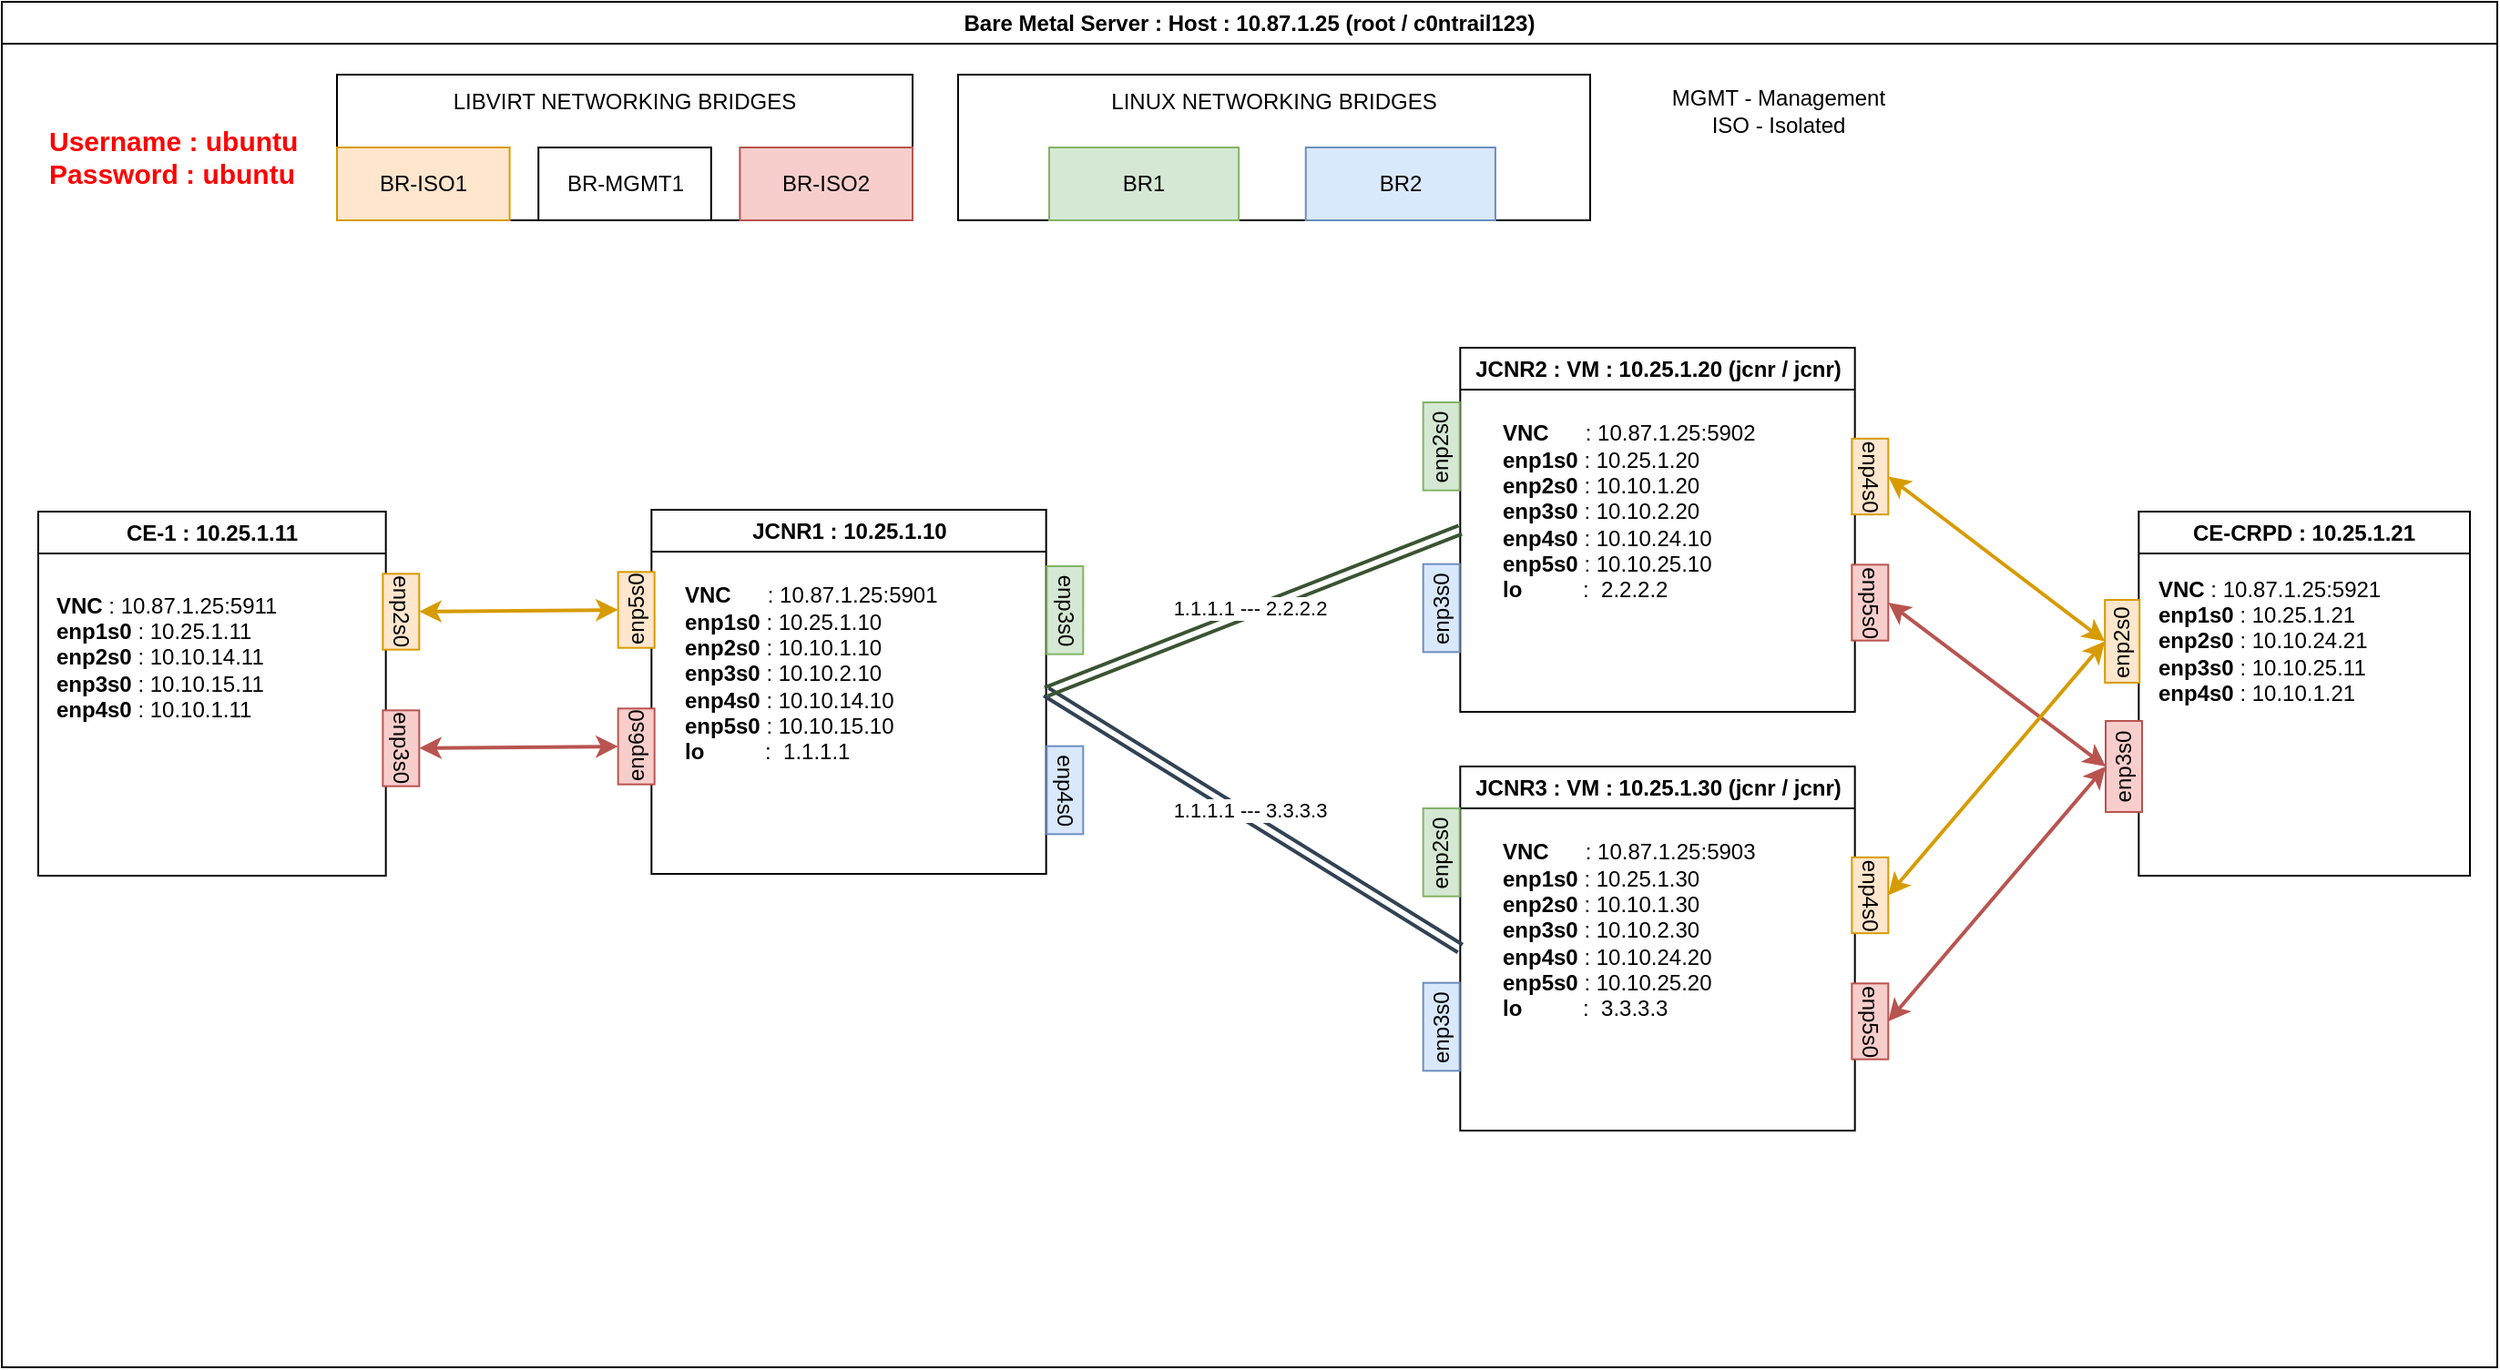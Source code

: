 <mxfile version="24.7.17" pages="3">
  <diagram id="_JEJBFNFUuL2fnojyG5F" name="EVPN">
    <mxGraphModel dx="3253" dy="1134" grid="1" gridSize="10" guides="1" tooltips="1" connect="1" arrows="1" fold="1" page="1" pageScale="1" pageWidth="1400" pageHeight="850" math="0" shadow="0">
      <root>
        <mxCell id="0" />
        <mxCell id="1" parent="0" />
        <mxCell id="3ixr6bwrxl-sr6tLu9_z-1" value="Bare Metal Server : Host : 10.87.1.25 (root / c0ntrail123)" style="swimlane;whiteSpace=wrap;html=1;" parent="1" vertex="1">
          <mxGeometry x="-1385" y="50" width="1370" height="750" as="geometry" />
        </mxCell>
        <mxCell id="3ixr6bwrxl-sr6tLu9_z-15" value="" style="group" parent="3ixr6bwrxl-sr6tLu9_z-1" vertex="1" connectable="0">
          <mxGeometry x="40" y="290" width="200" height="200" as="geometry" />
        </mxCell>
        <mxCell id="3ixr6bwrxl-sr6tLu9_z-16" value="CE-1 : 10.25.1.11" style="swimlane;whiteSpace=wrap;html=1;" parent="3ixr6bwrxl-sr6tLu9_z-15" vertex="1">
          <mxGeometry x="-20" y="-10" width="190.83" height="200" as="geometry">
            <mxRectangle width="170" height="30" as="alternateBounds" />
          </mxGeometry>
        </mxCell>
        <mxCell id="3ixr6bwrxl-sr6tLu9_z-17" value="&lt;b style=&quot;background-color: initial;&quot;&gt;VNC&lt;/b&gt;&lt;span style=&quot;background-color: initial;&quot;&gt; : 10.87.1.25:5911&lt;/span&gt;&lt;br&gt;&lt;b style=&quot;background-color: initial;&quot;&gt;enp1s0&lt;/b&gt;&lt;span style=&quot;background-color: initial;&quot;&gt; : 10.25.1.11&lt;/span&gt;&lt;br&gt;&lt;b style=&quot;background-color: initial;&quot;&gt;enp2s0 &lt;/b&gt;&lt;span style=&quot;background-color: initial;&quot;&gt;: 10.10.14.11&lt;/span&gt;&lt;br&gt;&lt;b style=&quot;background-color: initial;&quot;&gt;enp3s0&lt;/b&gt;&lt;span style=&quot;background-color: initial;&quot;&gt;&amp;nbsp;: 10.10.15.11&lt;/span&gt;&lt;br&gt;&lt;b style=&quot;background-color: initial;&quot;&gt;enp4s0&lt;/b&gt;&lt;span style=&quot;background-color: initial;&quot;&gt; : 10.10.1.11&lt;/span&gt;" style="text;html=1;strokeColor=none;fillColor=none;align=left;verticalAlign=middle;whiteSpace=wrap;rounded=0;" parent="3ixr6bwrxl-sr6tLu9_z-16" vertex="1">
          <mxGeometry x="8.333" y="50" width="141.667" height="60" as="geometry" />
        </mxCell>
        <mxCell id="3ixr6bwrxl-sr6tLu9_z-19" value="enp2s0" style="rounded=0;whiteSpace=wrap;html=1;rotation=90;fillColor=#ffe6cc;strokeColor=#d79b00;" parent="3ixr6bwrxl-sr6tLu9_z-15" vertex="1">
          <mxGeometry x="158.333" y="35" width="41.667" height="20" as="geometry" />
        </mxCell>
        <mxCell id="3ixr6bwrxl-sr6tLu9_z-47" value="enp3s0" style="rounded=0;whiteSpace=wrap;html=1;rotation=90;fillColor=#f8cecc;strokeColor=#b85450;" parent="3ixr6bwrxl-sr6tLu9_z-15" vertex="1">
          <mxGeometry x="158.333" y="110" width="41.667" height="20" as="geometry" />
        </mxCell>
        <mxCell id="3ixr6bwrxl-sr6tLu9_z-32" value="" style="group" parent="3ixr6bwrxl-sr6tLu9_z-1" vertex="1" connectable="0">
          <mxGeometry x="340" y="279" width="265.83" height="200" as="geometry" />
        </mxCell>
        <mxCell id="3ixr6bwrxl-sr6tLu9_z-34" value="JCNR1 : 10.25.1.10" style="swimlane;whiteSpace=wrap;html=1;" parent="3ixr6bwrxl-sr6tLu9_z-32" vertex="1">
          <mxGeometry x="16.667" width="216.667" height="200" as="geometry" />
        </mxCell>
        <mxCell id="3ixr6bwrxl-sr6tLu9_z-35" value="&lt;b style=&quot;background-color: initial;&quot;&gt;VNC&lt;/b&gt;&lt;span style=&quot;background-color: initial;&quot;&gt;&amp;nbsp; &amp;nbsp; &amp;nbsp; : 10.87.1.25:5901&lt;/span&gt;&lt;br&gt;&lt;b style=&quot;background-color: initial;&quot;&gt;enp1s0&lt;/b&gt;&lt;span style=&quot;background-color: initial;&quot;&gt; : 10.25.1.10&lt;/span&gt;&lt;br&gt;&lt;b style=&quot;background-color: initial;&quot;&gt;enp2s0&lt;/b&gt;&lt;span style=&quot;background-color: initial;&quot;&gt; : 10.10.1.10&lt;/span&gt;&lt;br&gt;&lt;b style=&quot;background-color: initial;&quot;&gt;enp3s0 &lt;/b&gt;&lt;span style=&quot;background-color: initial;&quot;&gt;: 10.10.2.10&lt;/span&gt;&lt;br&gt;&lt;b style=&quot;background-color: initial;&quot;&gt;enp4s0 &lt;/b&gt;&lt;span style=&quot;background-color: initial;&quot;&gt;: 10.10.14.10&lt;/span&gt;&lt;br&gt;&lt;b style=&quot;background-color: initial;&quot;&gt;enp5s0&lt;/b&gt;&lt;span style=&quot;background-color: initial;&quot;&gt;&amp;nbsp;: 10.10.15.10&lt;/span&gt;&lt;br&gt;&lt;b style=&quot;background-color: initial;&quot;&gt;lo&amp;nbsp; &amp;nbsp; &amp;nbsp; &amp;nbsp; &amp;nbsp; &lt;/b&gt;&lt;span style=&quot;background-color: initial;&quot;&gt;:&amp;nbsp; 1.1.1.1&lt;/span&gt;" style="text;html=1;strokeColor=none;fillColor=none;align=left;verticalAlign=middle;whiteSpace=wrap;rounded=0;" parent="3ixr6bwrxl-sr6tLu9_z-34" vertex="1">
          <mxGeometry x="16.67" y="40" width="158.33" height="100" as="geometry" />
        </mxCell>
        <mxCell id="3ixr6bwrxl-sr6tLu9_z-37" value="enp3s0" style="rounded=0;whiteSpace=wrap;html=1;rotation=90;fillColor=#d5e8d4;strokeColor=#82b366;" parent="3ixr6bwrxl-sr6tLu9_z-32" vertex="1">
          <mxGeometry x="219.5" y="45.17" width="48.33" height="20" as="geometry" />
        </mxCell>
        <mxCell id="3ixr6bwrxl-sr6tLu9_z-38" value="enp5s0" style="rounded=0;whiteSpace=wrap;html=1;rotation=-90;fillColor=#ffe6cc;strokeColor=#d79b00;" parent="3ixr6bwrxl-sr6tLu9_z-32" vertex="1">
          <mxGeometry x="-12.5" y="45" width="41.667" height="20" as="geometry" />
        </mxCell>
        <mxCell id="3ixr6bwrxl-sr6tLu9_z-48" value="enp6s0" style="rounded=0;whiteSpace=wrap;html=1;rotation=-90;fillColor=#f8cecc;strokeColor=#b85450;" parent="3ixr6bwrxl-sr6tLu9_z-32" vertex="1">
          <mxGeometry x="-12.5" y="120" width="41.667" height="20" as="geometry" />
        </mxCell>
        <mxCell id="3ixr6bwrxl-sr6tLu9_z-70" value="enp4s0" style="rounded=0;whiteSpace=wrap;html=1;rotation=90;fillColor=#dae8fc;strokeColor=#6c8ebf;" parent="3ixr6bwrxl-sr6tLu9_z-32" vertex="1">
          <mxGeometry x="219.5" y="144" width="48.33" height="20" as="geometry" />
        </mxCell>
        <mxCell id="3ixr6bwrxl-sr6tLu9_z-39" value="" style="endArrow=classic;startArrow=classic;html=1;rounded=0;entryX=0.5;entryY=0;entryDx=0;entryDy=0;fillColor=#ffe6cc;strokeColor=#d79b00;strokeWidth=2;exitX=0.5;exitY=0;exitDx=0;exitDy=0;" parent="3ixr6bwrxl-sr6tLu9_z-1" source="3ixr6bwrxl-sr6tLu9_z-31" target="3ixr6bwrxl-sr6tLu9_z-24" edge="1">
          <mxGeometry width="50" height="50" relative="1" as="geometry">
            <mxPoint x="920" y="360" as="sourcePoint" />
            <mxPoint x="970" y="310" as="targetPoint" />
          </mxGeometry>
        </mxCell>
        <mxCell id="3ixr6bwrxl-sr6tLu9_z-40" value="" style="endArrow=classic;startArrow=classic;html=1;rounded=0;entryX=0.5;entryY=0;entryDx=0;entryDy=0;fillColor=#ffe6cc;strokeColor=#d79b00;strokeWidth=2;" parent="3ixr6bwrxl-sr6tLu9_z-1" source="3ixr6bwrxl-sr6tLu9_z-19" target="3ixr6bwrxl-sr6tLu9_z-38" edge="1">
          <mxGeometry width="50" height="50" relative="1" as="geometry">
            <mxPoint x="930" y="370" as="sourcePoint" />
            <mxPoint x="980" y="320" as="targetPoint" />
          </mxGeometry>
        </mxCell>
        <mxCell id="3ixr6bwrxl-sr6tLu9_z-49" value="" style="endArrow=classic;startArrow=classic;html=1;rounded=0;entryX=0.5;entryY=0;entryDx=0;entryDy=0;fillColor=#f8cecc;strokeColor=#b85450;strokeWidth=2;" parent="3ixr6bwrxl-sr6tLu9_z-1" source="3ixr6bwrxl-sr6tLu9_z-47" target="3ixr6bwrxl-sr6tLu9_z-48" edge="1">
          <mxGeometry width="50" height="50" relative="1" as="geometry">
            <mxPoint x="930" y="445" as="sourcePoint" />
            <mxPoint x="980" y="395" as="targetPoint" />
          </mxGeometry>
        </mxCell>
        <mxCell id="3ixr6bwrxl-sr6tLu9_z-55" value="" style="endArrow=classic;startArrow=classic;html=1;rounded=0;entryX=0.5;entryY=0;entryDx=0;entryDy=0;fillColor=#f8cecc;strokeColor=#b85450;strokeWidth=2;exitX=0.5;exitY=0;exitDx=0;exitDy=0;" parent="3ixr6bwrxl-sr6tLu9_z-1" source="3ixr6bwrxl-sr6tLu9_z-54" target="3ixr6bwrxl-sr6tLu9_z-53" edge="1">
          <mxGeometry width="50" height="50" relative="1" as="geometry">
            <mxPoint x="920" y="425" as="sourcePoint" />
            <mxPoint x="970" y="375" as="targetPoint" />
          </mxGeometry>
        </mxCell>
        <mxCell id="3ixr6bwrxl-sr6tLu9_z-59" value="" style="group;shadow=0;rounded=0;" parent="3ixr6bwrxl-sr6tLu9_z-1" vertex="1" connectable="0">
          <mxGeometry x="784" y="190" width="250" height="200" as="geometry" />
        </mxCell>
        <mxCell id="3ixr6bwrxl-sr6tLu9_z-27" value="JCNR2 : VM : 10.25.1.20 (jcnr / jcnr)" style="swimlane;whiteSpace=wrap;html=1;" parent="3ixr6bwrxl-sr6tLu9_z-59" vertex="1">
          <mxGeometry x="16.667" width="216.667" height="200" as="geometry" />
        </mxCell>
        <mxCell id="3ixr6bwrxl-sr6tLu9_z-58" value="" style="group" parent="3ixr6bwrxl-sr6tLu9_z-27" vertex="1" connectable="0">
          <mxGeometry x="20.833" y="50" width="175" height="135" as="geometry" />
        </mxCell>
        <mxCell id="3ixr6bwrxl-sr6tLu9_z-51" value="&lt;b style=&quot;background-color: initial;&quot;&gt;VNC&lt;/b&gt;&lt;span style=&quot;background-color: initial;&quot;&gt;&amp;nbsp; &amp;nbsp; &amp;nbsp; : 10.87.1.25:5902&lt;/span&gt;&lt;br&gt;&lt;b style=&quot;background-color: initial;&quot;&gt;enp1s0&lt;/b&gt;&lt;span style=&quot;background-color: initial;&quot;&gt; : 10.25.1.20&lt;/span&gt;&lt;br&gt;&lt;b style=&quot;background-color: initial;&quot;&gt;enp2s0&lt;/b&gt;&lt;span style=&quot;background-color: initial;&quot;&gt; : 10.10.1.20&lt;/span&gt;&lt;br&gt;&lt;b style=&quot;background-color: initial;&quot;&gt;enp3s0 &lt;/b&gt;&lt;span style=&quot;background-color: initial;&quot;&gt;: 10.10.2.20&lt;/span&gt;&lt;br&gt;&lt;b style=&quot;background-color: initial;&quot;&gt;enp4s0 &lt;/b&gt;&lt;span style=&quot;background-color: initial;&quot;&gt;: 10.10.24.10&lt;/span&gt;&lt;br&gt;&lt;b style=&quot;background-color: initial;&quot;&gt;enp5s0&lt;/b&gt;&lt;span style=&quot;background-color: initial;&quot;&gt;&amp;nbsp;: 10.10.25.10&lt;/span&gt;&lt;br&gt;&lt;b style=&quot;background-color: initial;&quot;&gt;lo&amp;nbsp; &amp;nbsp; &amp;nbsp; &amp;nbsp; &amp;nbsp; &lt;/b&gt;&lt;span style=&quot;background-color: initial;&quot;&gt;:&amp;nbsp; 2.2.2.2&lt;/span&gt;" style="text;html=1;strokeColor=none;fillColor=none;align=left;verticalAlign=middle;whiteSpace=wrap;rounded=0;" parent="3ixr6bwrxl-sr6tLu9_z-58" vertex="1">
          <mxGeometry y="-10" width="158.337" height="100" as="geometry" />
        </mxCell>
        <mxCell id="3ixr6bwrxl-sr6tLu9_z-30" value="enp2s0" style="rounded=0;whiteSpace=wrap;html=1;rotation=-90;fillColor=#d5e8d4;strokeColor=#82b366;" parent="3ixr6bwrxl-sr6tLu9_z-59" vertex="1">
          <mxGeometry x="-17.83" y="44.17" width="48.33" height="20" as="geometry" />
        </mxCell>
        <mxCell id="3ixr6bwrxl-sr6tLu9_z-31" value="enp4s0" style="rounded=0;whiteSpace=wrap;html=1;rotation=90;fillColor=#ffe6cc;strokeColor=#d79b00;" parent="3ixr6bwrxl-sr6tLu9_z-59" vertex="1">
          <mxGeometry x="220.833" y="60.75" width="41.667" height="20" as="geometry" />
        </mxCell>
        <mxCell id="3ixr6bwrxl-sr6tLu9_z-54" value="enp5s0" style="rounded=0;whiteSpace=wrap;html=1;rotation=90;fillColor=#f8cecc;strokeColor=#b85450;" parent="3ixr6bwrxl-sr6tLu9_z-59" vertex="1">
          <mxGeometry x="220.833" y="130" width="41.667" height="20" as="geometry" />
        </mxCell>
        <mxCell id="3ixr6bwrxl-sr6tLu9_z-71" value="enp3s0" style="rounded=0;whiteSpace=wrap;html=1;rotation=-90;fillColor=#dae8fc;strokeColor=#6c8ebf;" parent="3ixr6bwrxl-sr6tLu9_z-59" vertex="1">
          <mxGeometry x="-17.83" y="133" width="48.33" height="20" as="geometry" />
        </mxCell>
        <mxCell id="3ixr6bwrxl-sr6tLu9_z-61" value="" style="group" parent="3ixr6bwrxl-sr6tLu9_z-1" vertex="1" connectable="0">
          <mxGeometry x="1155" y="280" width="200" height="200" as="geometry" />
        </mxCell>
        <mxCell id="3ixr6bwrxl-sr6tLu9_z-62" value="" style="group" parent="3ixr6bwrxl-sr6tLu9_z-61" vertex="1" connectable="0">
          <mxGeometry x="-1.776e-15" width="200" height="200" as="geometry" />
        </mxCell>
        <mxCell id="3ixr6bwrxl-sr6tLu9_z-20" value="" style="group" parent="3ixr6bwrxl-sr6tLu9_z-62" vertex="1" connectable="0">
          <mxGeometry x="1.776e-15" width="200" height="200" as="geometry" />
        </mxCell>
        <mxCell id="3ixr6bwrxl-sr6tLu9_z-21" value="CE-CRPD : 10.25.1.21" style="swimlane;whiteSpace=wrap;html=1;" parent="3ixr6bwrxl-sr6tLu9_z-20" vertex="1">
          <mxGeometry x="18.18" width="181.82" height="200" as="geometry" />
        </mxCell>
        <mxCell id="3ixr6bwrxl-sr6tLu9_z-52" value="&lt;b style=&quot;background-color: initial;&quot;&gt;VNC&lt;/b&gt;&lt;span style=&quot;background-color: initial;&quot;&gt; : 10.87.1.25:5921&lt;/span&gt;&lt;br&gt;&lt;b style=&quot;background-color: initial;&quot;&gt;enp1s0&lt;/b&gt;&lt;span style=&quot;background-color: initial;&quot;&gt; : 10.25.1.21&lt;/span&gt;&lt;br&gt;&lt;b style=&quot;background-color: initial;&quot;&gt;enp2s0 &lt;/b&gt;&lt;span style=&quot;background-color: initial;&quot;&gt;: 10.10.24.21&lt;/span&gt;&lt;br&gt;&lt;b style=&quot;background-color: initial;&quot;&gt;enp3s0&lt;/b&gt;&lt;span style=&quot;background-color: initial;&quot;&gt;&amp;nbsp;: 10.10.25.11&lt;/span&gt;&lt;br&gt;&lt;b style=&quot;background-color: initial;&quot;&gt;enp4s0&lt;/b&gt;&lt;span style=&quot;background-color: initial;&quot;&gt; : 10.10.1.21&lt;/span&gt;" style="text;html=1;strokeColor=none;fillColor=none;align=left;verticalAlign=middle;whiteSpace=wrap;rounded=0;" parent="3ixr6bwrxl-sr6tLu9_z-21" vertex="1">
          <mxGeometry x="9.091" y="42.75" width="127.273" height="57" as="geometry" />
        </mxCell>
        <mxCell id="3ixr6bwrxl-sr6tLu9_z-24" value="enp2s0" style="rounded=0;whiteSpace=wrap;html=1;rotation=-90;fillColor=#ffe6cc;strokeColor=#d79b00;" parent="3ixr6bwrxl-sr6tLu9_z-20" vertex="1">
          <mxGeometry x="-13.636" y="61.75" width="45.455" height="19" as="geometry" />
        </mxCell>
        <mxCell id="3ixr6bwrxl-sr6tLu9_z-53" value="enp3s0" style="rounded=0;whiteSpace=wrap;html=1;rotation=-90;fillColor=#f8cecc;strokeColor=#b85450;" parent="3ixr6bwrxl-sr6tLu9_z-62" vertex="1">
          <mxGeometry x="-15.0" y="130" width="50.0" height="20" as="geometry" />
        </mxCell>
        <mxCell id="SnrdpTb9syOAg0V2S7hL-1" value="&lt;b style=&quot;font-size: 15px;&quot;&gt;&lt;font color=&quot;#ff0000&quot;&gt;Username : ubuntu&lt;br&gt;Password : ubuntu&lt;/font&gt;&lt;/b&gt;" style="text;html=1;align=left;verticalAlign=middle;resizable=0;points=[];autosize=1;strokeColor=none;fillColor=none;" parent="3ixr6bwrxl-sr6tLu9_z-1" vertex="1">
          <mxGeometry x="24" y="60" width="160" height="50" as="geometry" />
        </mxCell>
        <mxCell id="ae0d-2wbATQwxZCh-S7m-18" value="" style="endArrow=classic;startArrow=classic;html=1;rounded=0;entryX=0.5;entryY=0;entryDx=0;entryDy=0;fillColor=#ffe6cc;strokeColor=#d79b00;strokeWidth=2;exitX=0.5;exitY=0;exitDx=0;exitDy=0;" parent="3ixr6bwrxl-sr6tLu9_z-1" source="ae0d-2wbATQwxZCh-S7m-25" target="3ixr6bwrxl-sr6tLu9_z-24" edge="1">
          <mxGeometry width="50" height="50" relative="1" as="geometry">
            <mxPoint x="957.5" y="545" as="sourcePoint" />
            <mxPoint x="1130.001" y="490.25" as="targetPoint" />
          </mxGeometry>
        </mxCell>
        <mxCell id="ae0d-2wbATQwxZCh-S7m-19" value="" style="endArrow=classic;startArrow=classic;html=1;rounded=0;entryX=0.5;entryY=0;entryDx=0;entryDy=0;fillColor=#f8cecc;strokeColor=#b85450;strokeWidth=2;exitX=0.5;exitY=0;exitDx=0;exitDy=0;" parent="3ixr6bwrxl-sr6tLu9_z-1" source="ae0d-2wbATQwxZCh-S7m-26" target="3ixr6bwrxl-sr6tLu9_z-53" edge="1">
          <mxGeometry width="50" height="50" relative="1" as="geometry">
            <mxPoint x="957.5" y="610" as="sourcePoint" />
            <mxPoint x="1129.5" y="560" as="targetPoint" />
          </mxGeometry>
        </mxCell>
        <mxCell id="3ixr6bwrxl-sr6tLu9_z-63" value="" style="group" parent="3ixr6bwrxl-sr6tLu9_z-1" vertex="1" connectable="0">
          <mxGeometry x="184" y="40" width="316" height="80" as="geometry" />
        </mxCell>
        <mxCell id="3ixr6bwrxl-sr6tLu9_z-3" value="" style="rounded=0;whiteSpace=wrap;html=1;" parent="3ixr6bwrxl-sr6tLu9_z-63" vertex="1">
          <mxGeometry width="316" height="80" as="geometry" />
        </mxCell>
        <mxCell id="3ixr6bwrxl-sr6tLu9_z-4" value="LIBVIRT NETWORKING BRIDGES" style="text;html=1;strokeColor=none;fillColor=none;align=center;verticalAlign=middle;whiteSpace=wrap;rounded=0;" parent="3ixr6bwrxl-sr6tLu9_z-63" vertex="1">
          <mxGeometry width="316" height="30" as="geometry" />
        </mxCell>
        <mxCell id="3ixr6bwrxl-sr6tLu9_z-5" value="BR-ISO1" style="rounded=0;whiteSpace=wrap;html=1;fillColor=#ffe6cc;strokeColor=#d79b00;" parent="3ixr6bwrxl-sr6tLu9_z-63" vertex="1">
          <mxGeometry y="40" width="94.8" height="40" as="geometry" />
        </mxCell>
        <mxCell id="3ixr6bwrxl-sr6tLu9_z-6" value="BR-ISO2" style="rounded=0;whiteSpace=wrap;html=1;fillColor=#f8cecc;strokeColor=#b85450;" parent="3ixr6bwrxl-sr6tLu9_z-63" vertex="1">
          <mxGeometry x="221.2" y="40" width="94.8" height="40" as="geometry" />
        </mxCell>
        <mxCell id="3ixr6bwrxl-sr6tLu9_z-8" value="BR-MGMT1" style="rounded=0;whiteSpace=wrap;html=1;" parent="3ixr6bwrxl-sr6tLu9_z-63" vertex="1">
          <mxGeometry x="110.6" y="40" width="94.8" height="40" as="geometry" />
        </mxCell>
        <mxCell id="3ixr6bwrxl-sr6tLu9_z-64" value="" style="group;fillColor=#d5e8d4;strokeColor=#82b366;" parent="3ixr6bwrxl-sr6tLu9_z-1" vertex="1" connectable="0">
          <mxGeometry x="525" y="40" width="347" height="80" as="geometry" />
        </mxCell>
        <mxCell id="3ixr6bwrxl-sr6tLu9_z-65" value="" style="rounded=0;whiteSpace=wrap;html=1;" parent="3ixr6bwrxl-sr6tLu9_z-64" vertex="1">
          <mxGeometry width="347" height="80" as="geometry" />
        </mxCell>
        <mxCell id="3ixr6bwrxl-sr6tLu9_z-67" value="BR1" style="rounded=0;whiteSpace=wrap;html=1;fillColor=#d5e8d4;strokeColor=#82b366;" parent="3ixr6bwrxl-sr6tLu9_z-64" vertex="1">
          <mxGeometry x="49.995" y="40" width="104.1" height="40" as="geometry" />
        </mxCell>
        <mxCell id="3ixr6bwrxl-sr6tLu9_z-68" value="BR2" style="rounded=0;whiteSpace=wrap;html=1;fillColor=#dae8fc;strokeColor=#6c8ebf;" parent="3ixr6bwrxl-sr6tLu9_z-64" vertex="1">
          <mxGeometry x="190.871" y="40" width="104.1" height="40" as="geometry" />
        </mxCell>
        <mxCell id="3ixr6bwrxl-sr6tLu9_z-66" value="LINUX NETWORKING BRIDGES" style="text;html=1;strokeColor=none;fillColor=none;align=center;verticalAlign=middle;whiteSpace=wrap;rounded=0;" parent="3ixr6bwrxl-sr6tLu9_z-64" vertex="1">
          <mxGeometry y="-0.003" width="347" height="30" as="geometry" />
        </mxCell>
        <mxCell id="ae0d-2wbATQwxZCh-S7m-20" value="" style="group" parent="3ixr6bwrxl-sr6tLu9_z-1" vertex="1" connectable="0">
          <mxGeometry x="784" y="420" width="250" height="200" as="geometry" />
        </mxCell>
        <mxCell id="ae0d-2wbATQwxZCh-S7m-21" value="JCNR3 : VM : 10.25.1.30 (jcnr / jcnr)" style="swimlane;whiteSpace=wrap;html=1;" parent="ae0d-2wbATQwxZCh-S7m-20" vertex="1">
          <mxGeometry x="16.667" width="216.667" height="200" as="geometry" />
        </mxCell>
        <mxCell id="ae0d-2wbATQwxZCh-S7m-22" value="" style="group" parent="ae0d-2wbATQwxZCh-S7m-21" vertex="1" connectable="0">
          <mxGeometry x="20.833" y="50" width="175" height="135" as="geometry" />
        </mxCell>
        <mxCell id="ae0d-2wbATQwxZCh-S7m-23" value="&lt;b style=&quot;background-color: initial;&quot;&gt;VNC&lt;/b&gt;&lt;span style=&quot;background-color: initial;&quot;&gt;&amp;nbsp; &amp;nbsp; &amp;nbsp; : 10.87.1.25:5903&lt;/span&gt;&lt;br&gt;&lt;b style=&quot;background-color: initial;&quot;&gt;enp1s0&lt;/b&gt;&lt;span style=&quot;background-color: initial;&quot;&gt; : 10.25.1.30&lt;/span&gt;&lt;br&gt;&lt;b style=&quot;background-color: initial;&quot;&gt;enp2s0&lt;/b&gt;&lt;span style=&quot;background-color: initial;&quot;&gt; : 10.10.1.30&lt;/span&gt;&lt;br&gt;&lt;b style=&quot;background-color: initial;&quot;&gt;enp3s0 &lt;/b&gt;&lt;span style=&quot;background-color: initial;&quot;&gt;: 10.10.2.30&lt;/span&gt;&lt;br&gt;&lt;b style=&quot;background-color: initial;&quot;&gt;enp4s0 &lt;/b&gt;&lt;span style=&quot;background-color: initial;&quot;&gt;: 10.10.24.20&lt;/span&gt;&lt;br&gt;&lt;b style=&quot;background-color: initial;&quot;&gt;enp5s0&lt;/b&gt;&lt;span style=&quot;background-color: initial;&quot;&gt;&amp;nbsp;: 10.10.25.20&lt;/span&gt;&lt;br&gt;&lt;b style=&quot;background-color: initial;&quot;&gt;lo&amp;nbsp; &amp;nbsp; &amp;nbsp; &amp;nbsp; &amp;nbsp; &lt;/b&gt;&lt;span style=&quot;background-color: initial;&quot;&gt;:&amp;nbsp; 3.3.3.3&lt;/span&gt;" style="text;html=1;strokeColor=none;fillColor=none;align=left;verticalAlign=middle;whiteSpace=wrap;rounded=0;" parent="ae0d-2wbATQwxZCh-S7m-22" vertex="1">
          <mxGeometry y="-10" width="158.337" height="100" as="geometry" />
        </mxCell>
        <mxCell id="ae0d-2wbATQwxZCh-S7m-24" value="enp2s0" style="rounded=0;whiteSpace=wrap;html=1;rotation=-90;fillColor=#d5e8d4;strokeColor=#82b366;" parent="ae0d-2wbATQwxZCh-S7m-20" vertex="1">
          <mxGeometry x="-17.83" y="37.17" width="48.33" height="20" as="geometry" />
        </mxCell>
        <mxCell id="ae0d-2wbATQwxZCh-S7m-25" value="enp4s0" style="rounded=0;whiteSpace=wrap;html=1;rotation=90;fillColor=#ffe6cc;strokeColor=#d79b00;" parent="ae0d-2wbATQwxZCh-S7m-20" vertex="1">
          <mxGeometry x="220.833" y="60.75" width="41.667" height="20" as="geometry" />
        </mxCell>
        <mxCell id="ae0d-2wbATQwxZCh-S7m-26" value="enp5s0" style="rounded=0;whiteSpace=wrap;html=1;rotation=90;fillColor=#f8cecc;strokeColor=#b85450;" parent="ae0d-2wbATQwxZCh-S7m-20" vertex="1">
          <mxGeometry x="220.833" y="130" width="41.667" height="20" as="geometry" />
        </mxCell>
        <mxCell id="ae0d-2wbATQwxZCh-S7m-27" value="enp3s0" style="rounded=0;whiteSpace=wrap;html=1;rotation=-90;fillColor=#dae8fc;strokeColor=#6c8ebf;" parent="ae0d-2wbATQwxZCh-S7m-20" vertex="1">
          <mxGeometry x="-17.83" y="133" width="48.33" height="20" as="geometry" />
        </mxCell>
        <mxCell id="PCPUOWVnWfdH71j3a1uw-1" value="MGMT - Management&lt;br&gt;ISO - Isolated" style="text;html=1;align=center;verticalAlign=middle;resizable=0;points=[];autosize=1;strokeColor=none;fillColor=none;" parent="3ixr6bwrxl-sr6tLu9_z-1" vertex="1">
          <mxGeometry x="905" y="40" width="140" height="40" as="geometry" />
        </mxCell>
        <mxCell id="PCPUOWVnWfdH71j3a1uw-3" value="" style="shape=link;html=1;rounded=0;fillColor=#647687;strokeColor=#314354;entryX=0;entryY=0.5;entryDx=0;entryDy=0;exitX=1;exitY=0.5;exitDx=0;exitDy=0;strokeWidth=2;" parent="3ixr6bwrxl-sr6tLu9_z-1" source="3ixr6bwrxl-sr6tLu9_z-34" target="ae0d-2wbATQwxZCh-S7m-21" edge="1">
          <mxGeometry width="100" relative="1" as="geometry">
            <mxPoint x="645" y="320" as="sourcePoint" />
            <mxPoint x="745" y="320" as="targetPoint" />
          </mxGeometry>
        </mxCell>
        <mxCell id="PCPUOWVnWfdH71j3a1uw-6" value="1.1.1.1 --- 3.3.3.3" style="edgeLabel;html=1;align=center;verticalAlign=middle;resizable=0;points=[];" parent="PCPUOWVnWfdH71j3a1uw-3" vertex="1" connectable="0">
          <mxGeometry x="-0.187" y="1" relative="1" as="geometry">
            <mxPoint x="19" y="8" as="offset" />
          </mxGeometry>
        </mxCell>
        <mxCell id="PCPUOWVnWfdH71j3a1uw-4" value="" style="shape=link;html=1;rounded=0;fillColor=#6d8764;strokeColor=#3A5431;exitX=1;exitY=0.5;exitDx=0;exitDy=0;entryX=0;entryY=0.5;entryDx=0;entryDy=0;strokeWidth=2;" parent="3ixr6bwrxl-sr6tLu9_z-1" source="3ixr6bwrxl-sr6tLu9_z-34" target="3ixr6bwrxl-sr6tLu9_z-27" edge="1">
          <mxGeometry width="100" relative="1" as="geometry">
            <mxPoint x="645" y="320" as="sourcePoint" />
            <mxPoint x="745" y="320" as="targetPoint" />
          </mxGeometry>
        </mxCell>
        <mxCell id="PCPUOWVnWfdH71j3a1uw-5" value="1.1.1.1 --- 2.2.2.2" style="edgeLabel;html=1;align=center;verticalAlign=middle;resizable=0;points=[];" parent="PCPUOWVnWfdH71j3a1uw-4" vertex="1" connectable="0">
          <mxGeometry x="-0.209" y="-1" relative="1" as="geometry">
            <mxPoint x="21" y="-12" as="offset" />
          </mxGeometry>
        </mxCell>
      </root>
    </mxGraphModel>
  </diagram>
  <diagram id="yId-EqXJPGLSRhYtaVRo" name="SR-ECMP">
    <mxGraphModel dx="1482" dy="820" grid="1" gridSize="10" guides="1" tooltips="1" connect="1" arrows="1" fold="1" page="1" pageScale="1" pageWidth="1100" pageHeight="850" math="0" shadow="0">
      <root>
        <mxCell id="0" />
        <mxCell id="1" parent="0" />
        <mxCell id="4-xhwHZimTC77NTRWlIO-1" value="" style="fontColor=#0066CC;verticalAlign=top;verticalLabelPosition=bottom;labelPosition=center;align=center;html=1;outlineConnect=0;fillColor=#CCCCCC;strokeColor=#6881B3;gradientColor=none;gradientDirection=north;strokeWidth=2;shape=mxgraph.networks.router;" parent="1" vertex="1">
          <mxGeometry x="170" y="280" width="120" height="40" as="geometry" />
        </mxCell>
        <mxCell id="4-xhwHZimTC77NTRWlIO-2" value="" style="fontColor=#0066CC;verticalAlign=top;verticalLabelPosition=bottom;labelPosition=center;align=center;html=1;outlineConnect=0;fillColor=#CCCCCC;strokeColor=#6881B3;gradientColor=none;gradientDirection=north;strokeWidth=2;shape=mxgraph.networks.switch;" parent="1" vertex="1">
          <mxGeometry x="400" y="280" width="120" height="40" as="geometry" />
        </mxCell>
        <mxCell id="4-xhwHZimTC77NTRWlIO-3" value="" style="fontColor=#0066CC;verticalAlign=top;verticalLabelPosition=bottom;labelPosition=center;align=center;html=1;outlineConnect=0;fillColor=#CCCCCC;strokeColor=#6881B3;gradientColor=none;gradientDirection=north;strokeWidth=2;shape=mxgraph.networks.switch;" parent="1" vertex="1">
          <mxGeometry x="600" y="240" width="120" height="40" as="geometry" />
        </mxCell>
        <mxCell id="4-xhwHZimTC77NTRWlIO-4" value="" style="fontColor=#0066CC;verticalAlign=top;verticalLabelPosition=bottom;labelPosition=center;align=center;html=1;outlineConnect=0;fillColor=#CCCCCC;strokeColor=#6881B3;gradientColor=none;gradientDirection=north;strokeWidth=2;shape=mxgraph.networks.switch;" parent="1" vertex="1">
          <mxGeometry x="600" y="327" width="120" height="40" as="geometry" />
        </mxCell>
        <mxCell id="4-xhwHZimTC77NTRWlIO-5" value="" style="fontColor=#0066CC;verticalAlign=top;verticalLabelPosition=bottom;labelPosition=center;align=center;html=1;outlineConnect=0;fillColor=#CCCCCC;strokeColor=#6881B3;gradientColor=none;gradientDirection=north;strokeWidth=2;shape=mxgraph.networks.router;" parent="1" vertex="1">
          <mxGeometry x="800" y="280" width="120" height="40" as="geometry" />
        </mxCell>
        <mxCell id="4-xhwHZimTC77NTRWlIO-9" value="" style="shape=link;html=1;rounded=0;exitX=1;exitY=0.5;exitDx=0;exitDy=0;exitPerimeter=0;entryX=0;entryY=0.5;entryDx=0;entryDy=0;entryPerimeter=0;" parent="1" source="4-xhwHZimTC77NTRWlIO-1" target="4-xhwHZimTC77NTRWlIO-2" edge="1">
          <mxGeometry width="100" relative="1" as="geometry">
            <mxPoint x="240" y="291" as="sourcePoint" />
            <mxPoint x="360" y="291" as="targetPoint" />
          </mxGeometry>
        </mxCell>
        <mxCell id="4-xhwHZimTC77NTRWlIO-20" value="V --20.20.1.0/24 -- V" style="edgeLabel;html=1;align=center;verticalAlign=middle;resizable=0;points=[];" parent="4-xhwHZimTC77NTRWlIO-9" vertex="1" connectable="0">
          <mxGeometry x="-0.12" relative="1" as="geometry">
            <mxPoint x="5" as="offset" />
          </mxGeometry>
        </mxCell>
        <mxCell id="4-xhwHZimTC77NTRWlIO-10" value="" style="shape=link;html=1;rounded=0;exitX=1;exitY=0.5;exitDx=0;exitDy=0;exitPerimeter=0;entryX=0;entryY=0.5;entryDx=0;entryDy=0;entryPerimeter=0;" parent="1" source="4-xhwHZimTC77NTRWlIO-2" target="4-xhwHZimTC77NTRWlIO-3" edge="1">
          <mxGeometry width="100" relative="1" as="geometry">
            <mxPoint x="480" y="291" as="sourcePoint" />
            <mxPoint x="600" y="211" as="targetPoint" />
          </mxGeometry>
        </mxCell>
        <mxCell id="4-xhwHZimTC77NTRWlIO-21" value="20.20.3.0/24" style="edgeLabel;html=1;align=center;verticalAlign=middle;resizable=0;points=[];rotation=-30;" parent="4-xhwHZimTC77NTRWlIO-10" vertex="1" connectable="0">
          <mxGeometry x="-0.055" y="1" relative="1" as="geometry">
            <mxPoint as="offset" />
          </mxGeometry>
        </mxCell>
        <mxCell id="4-xhwHZimTC77NTRWlIO-11" value="" style="shape=link;html=1;rounded=0;exitX=1;exitY=0.5;exitDx=0;exitDy=0;exitPerimeter=0;entryX=0;entryY=0.5;entryDx=0;entryDy=0;entryPerimeter=0;" parent="1" source="4-xhwHZimTC77NTRWlIO-2" target="4-xhwHZimTC77NTRWlIO-4" edge="1">
          <mxGeometry width="100" relative="1" as="geometry">
            <mxPoint x="480" y="302" as="sourcePoint" />
            <mxPoint x="600" y="382" as="targetPoint" />
          </mxGeometry>
        </mxCell>
        <mxCell id="4-xhwHZimTC77NTRWlIO-22" value="20.20.4.0/24" style="edgeLabel;html=1;align=center;verticalAlign=middle;resizable=0;points=[];rotation=30;" parent="4-xhwHZimTC77NTRWlIO-11" vertex="1" connectable="0">
          <mxGeometry x="-0.021" y="-1" relative="1" as="geometry">
            <mxPoint as="offset" />
          </mxGeometry>
        </mxCell>
        <mxCell id="4-xhwHZimTC77NTRWlIO-12" value="" style="shape=link;html=1;rounded=0;exitX=1;exitY=0.5;exitDx=0;exitDy=0;exitPerimeter=0;entryX=0;entryY=0.5;entryDx=0;entryDy=0;entryPerimeter=0;" parent="1" source="4-xhwHZimTC77NTRWlIO-3" target="4-xhwHZimTC77NTRWlIO-5" edge="1">
          <mxGeometry x="-0.115" y="-6" width="100" relative="1" as="geometry">
            <mxPoint x="720" y="214" as="sourcePoint" />
            <mxPoint x="840" y="294" as="targetPoint" />
            <mxPoint as="offset" />
          </mxGeometry>
        </mxCell>
        <mxCell id="4-xhwHZimTC77NTRWlIO-34" value="20.20.5.0/24" style="edgeLabel;html=1;align=center;verticalAlign=middle;resizable=0;points=[];rotation=30;" parent="4-xhwHZimTC77NTRWlIO-12" vertex="1" connectable="0">
          <mxGeometry x="-0.136" y="1" relative="1" as="geometry">
            <mxPoint x="3" y="2" as="offset" />
          </mxGeometry>
        </mxCell>
        <mxCell id="4-xhwHZimTC77NTRWlIO-13" value="" style="shape=link;html=1;rounded=0;exitX=1;exitY=0.5;exitDx=0;exitDy=0;exitPerimeter=0;entryX=0;entryY=0.5;entryDx=0;entryDy=0;entryPerimeter=0;" parent="1" source="4-xhwHZimTC77NTRWlIO-4" target="4-xhwHZimTC77NTRWlIO-5" edge="1">
          <mxGeometry width="100" relative="1" as="geometry">
            <mxPoint x="720" y="383" as="sourcePoint" />
            <mxPoint x="840" y="303" as="targetPoint" />
          </mxGeometry>
        </mxCell>
        <mxCell id="4-xhwHZimTC77NTRWlIO-23" value="20.20.6.0/24" style="edgeLabel;html=1;align=center;verticalAlign=middle;resizable=0;points=[];rotation=-30;" parent="4-xhwHZimTC77NTRWlIO-13" vertex="1" connectable="0">
          <mxGeometry x="-0.132" y="-1" relative="1" as="geometry">
            <mxPoint x="1" y="-2" as="offset" />
          </mxGeometry>
        </mxCell>
        <mxCell id="4-xhwHZimTC77NTRWlIO-24" value="enp2s0" style="text;html=1;align=center;verticalAlign=middle;resizable=0;points=[];autosize=1;strokeColor=none;fillColor=none;" parent="1" vertex="1">
          <mxGeometry x="241" y="258" width="60" height="30" as="geometry" />
        </mxCell>
        <mxCell id="4-xhwHZimTC77NTRWlIO-25" value="enp2s0" style="text;html=1;align=center;verticalAlign=middle;resizable=0;points=[];autosize=1;strokeColor=none;fillColor=none;" parent="1" vertex="1">
          <mxGeometry x="384" y="257" width="60" height="30" as="geometry" />
        </mxCell>
        <mxCell id="4-xhwHZimTC77NTRWlIO-26" value="enp4s0" style="text;html=1;align=center;verticalAlign=middle;resizable=0;points=[];autosize=1;strokeColor=none;fillColor=none;" parent="1" vertex="1">
          <mxGeometry x="473" y="258" width="60" height="30" as="geometry" />
        </mxCell>
        <mxCell id="4-xhwHZimTC77NTRWlIO-27" value="enp5s0" style="text;html=1;align=center;verticalAlign=middle;resizable=0;points=[];autosize=1;strokeColor=none;fillColor=none;" parent="1" vertex="1">
          <mxGeometry x="472" y="312" width="60" height="30" as="geometry" />
        </mxCell>
        <mxCell id="4-xhwHZimTC77NTRWlIO-28" value="enp2s0" style="text;html=1;align=center;verticalAlign=middle;resizable=0;points=[];autosize=1;strokeColor=none;fillColor=none;" parent="1" vertex="1">
          <mxGeometry x="581" y="216" width="60" height="30" as="geometry" />
        </mxCell>
        <mxCell id="4-xhwHZimTC77NTRWlIO-29" value="enp3s0" style="text;html=1;align=center;verticalAlign=middle;resizable=0;points=[];autosize=1;strokeColor=none;fillColor=none;" parent="1" vertex="1">
          <mxGeometry x="580" y="305" width="60" height="30" as="geometry" />
        </mxCell>
        <mxCell id="4-xhwHZimTC77NTRWlIO-30" value="enp4s0" style="text;html=1;align=center;verticalAlign=middle;resizable=0;points=[];autosize=1;strokeColor=none;fillColor=none;" parent="1" vertex="1">
          <mxGeometry x="681" y="216" width="60" height="30" as="geometry" />
        </mxCell>
        <mxCell id="4-xhwHZimTC77NTRWlIO-31" value="enp5s0" style="text;html=1;align=center;verticalAlign=middle;resizable=0;points=[];autosize=1;strokeColor=none;fillColor=none;" parent="1" vertex="1">
          <mxGeometry x="679" y="305" width="60" height="30" as="geometry" />
        </mxCell>
        <mxCell id="4-xhwHZimTC77NTRWlIO-32" value="enp2s0" style="text;html=1;align=center;verticalAlign=middle;resizable=0;points=[];autosize=1;strokeColor=none;fillColor=none;" parent="1" vertex="1">
          <mxGeometry x="782" y="256" width="60" height="30" as="geometry" />
        </mxCell>
        <mxCell id="4-xhwHZimTC77NTRWlIO-33" value="enp3s0" style="text;html=1;align=center;verticalAlign=middle;resizable=0;points=[];autosize=1;strokeColor=none;fillColor=none;" parent="1" vertex="1">
          <mxGeometry x="780" y="313" width="60" height="30" as="geometry" />
        </mxCell>
        <mxCell id="26QekGSGMBOG9wdcVxFj-3" value="" style="fontColor=#0066CC;verticalAlign=top;verticalLabelPosition=bottom;labelPosition=center;align=center;html=1;outlineConnect=0;fillColor=#CCCCCC;strokeColor=#6881B3;gradientColor=none;gradientDirection=north;strokeWidth=2;shape=mxgraph.networks.modem;" parent="1" vertex="1">
          <mxGeometry x="18" y="290" width="69" height="20" as="geometry" />
        </mxCell>
        <mxCell id="26QekGSGMBOG9wdcVxFj-4" value="" style="shape=link;html=1;rounded=0;exitX=0;exitY=0.5;exitDx=0;exitDy=0;exitPerimeter=0;" parent="1" source="4-xhwHZimTC77NTRWlIO-1" target="26QekGSGMBOG9wdcVxFj-3" edge="1">
          <mxGeometry width="100" relative="1" as="geometry">
            <mxPoint x="510" y="350" as="sourcePoint" />
            <mxPoint x="610" y="350" as="targetPoint" />
          </mxGeometry>
        </mxCell>
        <mxCell id="7uXQ-Npc9oAxBmBwgCF7-8" value="20.20.14.0/24" style="edgeLabel;html=1;align=center;verticalAlign=middle;resizable=0;points=[];" parent="26QekGSGMBOG9wdcVxFj-4" vertex="1" connectable="0">
          <mxGeometry x="0.099" y="1" relative="1" as="geometry">
            <mxPoint x="3" as="offset" />
          </mxGeometry>
        </mxCell>
        <mxCell id="26QekGSGMBOG9wdcVxFj-5" value="" style="fontColor=#0066CC;verticalAlign=top;verticalLabelPosition=bottom;labelPosition=center;align=center;html=1;outlineConnect=0;fillColor=#CCCCCC;strokeColor=#6881B3;gradientColor=none;gradientDirection=north;strokeWidth=2;shape=mxgraph.networks.modem;" parent="1" vertex="1">
          <mxGeometry x="1010" y="290" width="70" height="20" as="geometry" />
        </mxCell>
        <mxCell id="26QekGSGMBOG9wdcVxFj-6" value="" style="shape=link;html=1;rounded=0;exitX=1;exitY=0.5;exitDx=0;exitDy=0;exitPerimeter=0;" parent="1" source="4-xhwHZimTC77NTRWlIO-5" target="26QekGSGMBOG9wdcVxFj-5" edge="1">
          <mxGeometry width="100" relative="1" as="geometry">
            <mxPoint x="889" y="500" as="sourcePoint" />
            <mxPoint x="889" y="580" as="targetPoint" />
            <Array as="points" />
          </mxGeometry>
        </mxCell>
        <mxCell id="7uXQ-Npc9oAxBmBwgCF7-9" value="20.20.24.0/24" style="edgeLabel;html=1;align=center;verticalAlign=middle;resizable=0;points=[];" parent="26QekGSGMBOG9wdcVxFj-6" vertex="1" connectable="0">
          <mxGeometry x="-0.313" y="2" relative="1" as="geometry">
            <mxPoint x="12" as="offset" />
          </mxGeometry>
        </mxCell>
        <mxCell id="26QekGSGMBOG9wdcVxFj-7" value="&lt;b&gt;JCNR-PE1&lt;/b&gt;" style="text;html=1;align=center;verticalAlign=middle;resizable=0;points=[];autosize=1;strokeColor=none;fillColor=none;" parent="1" vertex="1">
          <mxGeometry x="190" y="225" width="80" height="30" as="geometry" />
        </mxCell>
        <mxCell id="26QekGSGMBOG9wdcVxFj-8" value="&lt;b&gt;JCNR-PSWITCH1&lt;/b&gt;" style="text;html=1;align=center;verticalAlign=middle;resizable=0;points=[];autosize=1;strokeColor=none;fillColor=none;" parent="1" vertex="1">
          <mxGeometry x="360" y="225" width="120" height="30" as="geometry" />
        </mxCell>
        <mxCell id="26QekGSGMBOG9wdcVxFj-9" value="&lt;b&gt;JCNR-PSWITCH2&lt;/b&gt;" style="text;html=1;align=center;verticalAlign=middle;resizable=0;points=[];autosize=1;strokeColor=none;fillColor=none;" parent="1" vertex="1">
          <mxGeometry x="599" y="192" width="120" height="30" as="geometry" />
        </mxCell>
        <mxCell id="26QekGSGMBOG9wdcVxFj-10" value="&lt;b&gt;JCNR-PE2&lt;/b&gt;" style="text;html=1;align=center;verticalAlign=middle;resizable=0;points=[];autosize=1;strokeColor=none;fillColor=none;" parent="1" vertex="1">
          <mxGeometry x="820" y="228" width="80" height="30" as="geometry" />
        </mxCell>
        <mxCell id="26QekGSGMBOG9wdcVxFj-11" value="&lt;b&gt;CE2&lt;/b&gt;" style="text;html=1;align=center;verticalAlign=middle;resizable=0;points=[];autosize=1;strokeColor=none;fillColor=none;" parent="1" vertex="1">
          <mxGeometry x="1015" y="237" width="50" height="30" as="geometry" />
        </mxCell>
        <mxCell id="26QekGSGMBOG9wdcVxFj-12" value="&lt;b&gt;JCNR-PSWITCH3&lt;/b&gt;" style="text;html=1;align=center;verticalAlign=middle;resizable=0;points=[];autosize=1;strokeColor=none;fillColor=none;" parent="1" vertex="1">
          <mxGeometry x="599" y="366" width="120" height="30" as="geometry" />
        </mxCell>
        <mxCell id="26QekGSGMBOG9wdcVxFj-13" value="&lt;b&gt;CE1&lt;/b&gt;" style="text;html=1;align=center;verticalAlign=middle;resizable=0;points=[];autosize=1;strokeColor=none;fillColor=none;" parent="1" vertex="1">
          <mxGeometry x="19.5" y="237" width="50" height="30" as="geometry" />
        </mxCell>
        <mxCell id="7uXQ-Npc9oAxBmBwgCF7-1" value=".10" style="text;html=1;strokeColor=none;fillColor=none;align=center;verticalAlign=middle;whiteSpace=wrap;rounded=0;" parent="1" vertex="1">
          <mxGeometry x="211" y="267" width="20" height="10" as="geometry" />
        </mxCell>
        <mxCell id="7uXQ-Npc9oAxBmBwgCF7-3" value=".14" style="text;html=1;strokeColor=none;fillColor=none;align=center;verticalAlign=middle;whiteSpace=wrap;rounded=0;" parent="1" vertex="1">
          <mxGeometry x="451" y="267" width="20" height="10" as="geometry" />
        </mxCell>
        <mxCell id="7uXQ-Npc9oAxBmBwgCF7-4" value=".16" style="text;html=1;strokeColor=none;fillColor=none;align=center;verticalAlign=middle;whiteSpace=wrap;rounded=0;" parent="1" vertex="1">
          <mxGeometry x="651" y="226" width="20" height="10" as="geometry" />
        </mxCell>
        <mxCell id="7uXQ-Npc9oAxBmBwgCF7-5" value=".18" style="text;html=1;strokeColor=none;fillColor=none;align=center;verticalAlign=middle;whiteSpace=wrap;rounded=0;" parent="1" vertex="1">
          <mxGeometry x="645" y="314" width="20" height="10" as="geometry" />
        </mxCell>
        <mxCell id="7uXQ-Npc9oAxBmBwgCF7-6" value=".20" style="text;html=1;strokeColor=none;fillColor=none;align=center;verticalAlign=middle;whiteSpace=wrap;rounded=0;" parent="1" vertex="1">
          <mxGeometry x="850" y="266" width="20" height="10" as="geometry" />
        </mxCell>
        <mxCell id="7uXQ-Npc9oAxBmBwgCF7-10" value=".21" style="text;html=1;strokeColor=none;fillColor=none;align=center;verticalAlign=middle;whiteSpace=wrap;rounded=0;" parent="1" vertex="1">
          <mxGeometry x="1030" y="275" width="20" height="10" as="geometry" />
        </mxCell>
        <mxCell id="7uXQ-Npc9oAxBmBwgCF7-11" value=".11" style="text;html=1;strokeColor=none;fillColor=none;align=center;verticalAlign=middle;whiteSpace=wrap;rounded=0;" parent="1" vertex="1">
          <mxGeometry x="34.5" y="275" width="20" height="10" as="geometry" />
        </mxCell>
        <mxCell id="7uXQ-Npc9oAxBmBwgCF7-12" value="enp4s0" style="text;html=1;align=center;verticalAlign=middle;resizable=0;points=[];autosize=1;strokeColor=none;fillColor=none;" parent="1" vertex="1">
          <mxGeometry x="880" y="313" width="60" height="30" as="geometry" />
        </mxCell>
        <mxCell id="7uXQ-Npc9oAxBmBwgCF7-13" value="enp4s0" style="text;html=1;align=center;verticalAlign=middle;resizable=0;points=[];autosize=1;strokeColor=none;fillColor=none;" parent="1" vertex="1">
          <mxGeometry x="161" y="310" width="60" height="30" as="geometry" />
        </mxCell>
        <mxCell id="nWpS2B9Q6Oc6uDHV8uUj-8" value="2001&lt;br&gt;20" style="text;html=1;align=center;verticalAlign=middle;resizable=0;points=[];autosize=1;strokeColor=none;fillColor=none;" parent="1" vertex="1">
          <mxGeometry x="520" y="197" width="50" height="40" as="geometry" />
        </mxCell>
      </root>
    </mxGraphModel>
  </diagram>
  <diagram id="-D8fDvMpkDTmnvsa2hnM" name="TI-LFA">
    <mxGraphModel dx="1242" dy="820" grid="1" gridSize="10" guides="1" tooltips="1" connect="1" arrows="1" fold="1" page="1" pageScale="1" pageWidth="1100" pageHeight="850" background="none" math="0" shadow="0">
      <root>
        <mxCell id="0" />
        <mxCell id="1" parent="0" />
        <mxCell id="vTvsbTdpbC5zW_yP1eJx-1" value="JCNR-1 (.10)" style="fontColor=#0066CC;verticalAlign=bottom;verticalLabelPosition=top;labelPosition=center;align=center;html=1;outlineConnect=0;fillColor=#CCCCCC;strokeColor=#6881B3;gradientColor=none;gradientDirection=north;strokeWidth=2;shape=mxgraph.networks.router;rounded=0;horizontal=1;fontStyle=1" parent="1" vertex="1">
          <mxGeometry x="319" y="241" width="120" height="40" as="geometry" />
        </mxCell>
        <mxCell id="vTvsbTdpbC5zW_yP1eJx-2" value="JCNR-2 (.20)" style="fontColor=#0066CC;verticalAlign=bottom;verticalLabelPosition=top;labelPosition=center;align=center;html=1;outlineConnect=0;fillColor=#CCCCCC;strokeColor=#6881B3;gradientColor=none;gradientDirection=north;strokeWidth=2;shape=mxgraph.networks.router;rounded=0;fontStyle=1" parent="1" vertex="1">
          <mxGeometry x="679" y="241" width="120" height="40" as="geometry" />
        </mxCell>
        <mxCell id="vTvsbTdpbC5zW_yP1eJx-3" value="JCNR-3 (.30)" style="fontColor=#0066CC;verticalAlign=top;verticalLabelPosition=bottom;labelPosition=center;align=center;html=1;outlineConnect=0;fillColor=#CCCCCC;strokeColor=#6881B3;gradientColor=none;gradientDirection=north;strokeWidth=2;shape=mxgraph.networks.router;rounded=0;fontStyle=1" parent="1" vertex="1">
          <mxGeometry x="319" y="522" width="120" height="40" as="geometry" />
        </mxCell>
        <mxCell id="vTvsbTdpbC5zW_yP1eJx-4" value="JCNR-4 (.40)" style="fontColor=#0066CC;verticalAlign=top;verticalLabelPosition=bottom;labelPosition=center;align=center;html=1;outlineConnect=0;fillColor=#CCCCCC;strokeColor=#6881B3;gradientColor=none;gradientDirection=north;strokeWidth=2;shape=mxgraph.networks.router;rounded=0;fontStyle=1" parent="1" vertex="1">
          <mxGeometry x="679" y="521" width="120" height="40" as="geometry" />
        </mxCell>
        <mxCell id="vTvsbTdpbC5zW_yP1eJx-6" value="" style="shape=link;html=1;rounded=0;exitX=0.233;exitY=0.95;exitDx=0;exitDy=0;exitPerimeter=0;" parent="1" edge="1">
          <mxGeometry width="100" relative="1" as="geometry">
            <mxPoint x="357.96" y="280" as="sourcePoint" />
            <mxPoint x="358" y="521" as="targetPoint" />
          </mxGeometry>
        </mxCell>
        <mxCell id="533gzbvHzTZjO5CNPqh9-6" value="30.30.5.0/24" style="edgeLabel;html=1;align=center;verticalAlign=middle;resizable=0;points=[];rotation=90;" parent="vTvsbTdpbC5zW_yP1eJx-6" vertex="1" connectable="0">
          <mxGeometry x="-0.095" y="-2" relative="1" as="geometry">
            <mxPoint x="2" as="offset" />
          </mxGeometry>
        </mxCell>
        <mxCell id="c6BSUjDCKkl5sx88rbcm-13" value="enp7s0" style="edgeLabel;html=1;align=center;verticalAlign=middle;resizable=0;points=[];rotation=90;" parent="vTvsbTdpbC5zW_yP1eJx-6" vertex="1" connectable="0">
          <mxGeometry x="-0.867" y="-3" relative="1" as="geometry">
            <mxPoint x="4" y="1" as="offset" />
          </mxGeometry>
        </mxCell>
        <mxCell id="c6BSUjDCKkl5sx88rbcm-21" value="enp4s0" style="edgeLabel;html=1;align=center;verticalAlign=middle;resizable=0;points=[];rotation=90;" parent="vTvsbTdpbC5zW_yP1eJx-6" vertex="1" connectable="0">
          <mxGeometry x="0.776" y="-1" relative="1" as="geometry">
            <mxPoint x="2" y="12" as="offset" />
          </mxGeometry>
        </mxCell>
        <mxCell id="vTvsbTdpbC5zW_yP1eJx-7" value="" style="shape=link;html=1;rounded=0;exitX=0.233;exitY=0.95;exitDx=0;exitDy=0;exitPerimeter=0;" parent="1" edge="1">
          <mxGeometry width="100" relative="1" as="geometry">
            <mxPoint x="399" y="281" as="sourcePoint" />
            <mxPoint x="399.04" y="522" as="targetPoint" />
          </mxGeometry>
        </mxCell>
        <mxCell id="533gzbvHzTZjO5CNPqh9-7" value="30.30.4.0/24" style="edgeLabel;html=1;align=center;verticalAlign=middle;resizable=0;points=[];rotation=90;" parent="vTvsbTdpbC5zW_yP1eJx-7" vertex="1" connectable="0">
          <mxGeometry x="-0.104" y="1" relative="1" as="geometry">
            <mxPoint x="-1" y="-1" as="offset" />
          </mxGeometry>
        </mxCell>
        <mxCell id="c6BSUjDCKkl5sx88rbcm-10" value="enp6s0" style="edgeLabel;html=1;align=center;verticalAlign=middle;resizable=0;points=[];rotation=90;" parent="vTvsbTdpbC5zW_yP1eJx-7" vertex="1" connectable="0">
          <mxGeometry x="-0.9" relative="1" as="geometry">
            <mxPoint y="2" as="offset" />
          </mxGeometry>
        </mxCell>
        <mxCell id="c6BSUjDCKkl5sx88rbcm-20" value="enp3s0" style="edgeLabel;html=1;align=center;verticalAlign=middle;resizable=0;points=[];rotation=90;" parent="vTvsbTdpbC5zW_yP1eJx-7" vertex="1" connectable="0">
          <mxGeometry x="0.759" y="-1" relative="1" as="geometry">
            <mxPoint x="3" y="12" as="offset" />
          </mxGeometry>
        </mxCell>
        <mxCell id="vTvsbTdpbC5zW_yP1eJx-8" value="" style="shape=link;html=1;rounded=0;" parent="1" edge="1">
          <mxGeometry width="100" relative="1" as="geometry">
            <mxPoint x="439" y="264" as="sourcePoint" />
            <mxPoint x="679" y="264" as="targetPoint" />
          </mxGeometry>
        </mxCell>
        <mxCell id="533gzbvHzTZjO5CNPqh9-4" value="30.30.2.0/24" style="edgeLabel;html=1;align=center;verticalAlign=middle;resizable=0;points=[];" parent="vTvsbTdpbC5zW_yP1eJx-8" vertex="1" connectable="0">
          <mxGeometry x="-0.1" y="1" relative="1" as="geometry">
            <mxPoint x="7" as="offset" />
          </mxGeometry>
        </mxCell>
        <mxCell id="c6BSUjDCKkl5sx88rbcm-6" value="enp4s0" style="edgeLabel;html=1;align=center;verticalAlign=middle;resizable=0;points=[];" parent="vTvsbTdpbC5zW_yP1eJx-8" vertex="1" connectable="0">
          <mxGeometry x="-0.917" y="1" relative="1" as="geometry">
            <mxPoint as="offset" />
          </mxGeometry>
        </mxCell>
        <mxCell id="c6BSUjDCKkl5sx88rbcm-8" value="enp4s0" style="edgeLabel;html=1;align=center;verticalAlign=middle;resizable=0;points=[];" parent="vTvsbTdpbC5zW_yP1eJx-8" vertex="1" connectable="0">
          <mxGeometry x="0.892" y="-1" relative="1" as="geometry">
            <mxPoint x="2" as="offset" />
          </mxGeometry>
        </mxCell>
        <mxCell id="vTvsbTdpbC5zW_yP1eJx-9" value="" style="shape=link;html=1;rounded=0;exitX=1;exitY=0.5;exitDx=0;exitDy=0;exitPerimeter=0;" parent="1" edge="1">
          <mxGeometry width="100" relative="1" as="geometry">
            <mxPoint x="439" y="250" as="sourcePoint" />
            <mxPoint x="679" y="250" as="targetPoint" />
          </mxGeometry>
        </mxCell>
        <mxCell id="533gzbvHzTZjO5CNPqh9-3" value="30.30.1.0/24" style="edgeLabel;html=1;align=center;verticalAlign=middle;resizable=0;points=[];" parent="vTvsbTdpbC5zW_yP1eJx-9" vertex="1" connectable="0">
          <mxGeometry x="-0.042" relative="1" as="geometry">
            <mxPoint as="offset" />
          </mxGeometry>
        </mxCell>
        <mxCell id="c6BSUjDCKkl5sx88rbcm-5" value="enp3s0" style="edgeLabel;html=1;align=center;verticalAlign=middle;resizable=0;points=[];" parent="vTvsbTdpbC5zW_yP1eJx-9" vertex="1" connectable="0">
          <mxGeometry x="-0.925" relative="1" as="geometry">
            <mxPoint as="offset" />
          </mxGeometry>
        </mxCell>
        <mxCell id="c6BSUjDCKkl5sx88rbcm-7" value="enp3s0" style="edgeLabel;html=1;align=center;verticalAlign=middle;resizable=0;points=[];" parent="vTvsbTdpbC5zW_yP1eJx-9" vertex="1" connectable="0">
          <mxGeometry x="0.9" relative="1" as="geometry">
            <mxPoint as="offset" />
          </mxGeometry>
        </mxCell>
        <mxCell id="vTvsbTdpbC5zW_yP1eJx-10" value="" style="shape=link;html=1;rounded=0;exitX=1;exitY=0.5;exitDx=0;exitDy=0;exitPerimeter=0;" parent="1" edge="1">
          <mxGeometry width="100" relative="1" as="geometry">
            <mxPoint x="439" y="531" as="sourcePoint" />
            <mxPoint x="679" y="531" as="targetPoint" />
          </mxGeometry>
        </mxCell>
        <mxCell id="533gzbvHzTZjO5CNPqh9-11" value="30.30.8.0/24" style="edgeLabel;html=1;align=center;verticalAlign=middle;resizable=0;points=[];" parent="vTvsbTdpbC5zW_yP1eJx-10" vertex="1" connectable="0">
          <mxGeometry x="-0.125" y="2" relative="1" as="geometry">
            <mxPoint x="13" as="offset" />
          </mxGeometry>
        </mxCell>
        <mxCell id="c6BSUjDCKkl5sx88rbcm-18" value="enp5s0" style="edgeLabel;html=1;align=center;verticalAlign=middle;resizable=0;points=[];" parent="vTvsbTdpbC5zW_yP1eJx-10" vertex="1" connectable="0">
          <mxGeometry x="-0.9" y="2" relative="1" as="geometry">
            <mxPoint as="offset" />
          </mxGeometry>
        </mxCell>
        <mxCell id="c6BSUjDCKkl5sx88rbcm-25" value="enp6s0" style="edgeLabel;html=1;align=center;verticalAlign=middle;resizable=0;points=[];" parent="vTvsbTdpbC5zW_yP1eJx-10" vertex="1" connectable="0">
          <mxGeometry x="0.842" y="-4" relative="1" as="geometry">
            <mxPoint x="1" y="-4" as="offset" />
          </mxGeometry>
        </mxCell>
        <mxCell id="vTvsbTdpbC5zW_yP1eJx-11" value="" style="shape=link;html=1;rounded=0;exitX=1;exitY=0.5;exitDx=0;exitDy=0;exitPerimeter=0;" parent="1" edge="1">
          <mxGeometry width="100" relative="1" as="geometry">
            <mxPoint x="438" y="544" as="sourcePoint" />
            <mxPoint x="678" y="544" as="targetPoint" />
          </mxGeometry>
        </mxCell>
        <mxCell id="533gzbvHzTZjO5CNPqh9-12" value="30.30.9.0/24" style="edgeLabel;html=1;align=center;verticalAlign=middle;resizable=0;points=[];" parent="vTvsbTdpbC5zW_yP1eJx-11" vertex="1" connectable="0">
          <mxGeometry x="-0.125" relative="1" as="geometry">
            <mxPoint x="14" as="offset" />
          </mxGeometry>
        </mxCell>
        <mxCell id="c6BSUjDCKkl5sx88rbcm-19" value="enp6s0" style="edgeLabel;html=1;align=center;verticalAlign=middle;resizable=0;points=[];" parent="vTvsbTdpbC5zW_yP1eJx-11" vertex="1" connectable="0">
          <mxGeometry x="-0.808" y="1" relative="1" as="geometry">
            <mxPoint x="-10" as="offset" />
          </mxGeometry>
        </mxCell>
        <mxCell id="c6BSUjDCKkl5sx88rbcm-26" value="enp7s0" style="edgeLabel;html=1;align=center;verticalAlign=middle;resizable=0;points=[];" parent="vTvsbTdpbC5zW_yP1eJx-11" vertex="1" connectable="0">
          <mxGeometry x="0.817" relative="1" as="geometry">
            <mxPoint x="5" as="offset" />
          </mxGeometry>
        </mxCell>
        <mxCell id="vTvsbTdpbC5zW_yP1eJx-12" value="" style="shape=link;html=1;rounded=0;exitX=0.233;exitY=0.95;exitDx=0;exitDy=0;exitPerimeter=0;" parent="1" edge="1">
          <mxGeometry width="100" relative="1" as="geometry">
            <mxPoint x="719" y="280" as="sourcePoint" />
            <mxPoint x="719.04" y="521" as="targetPoint" />
          </mxGeometry>
        </mxCell>
        <mxCell id="533gzbvHzTZjO5CNPqh9-10" value="30.30.7.0/24" style="edgeLabel;html=1;align=center;verticalAlign=middle;resizable=0;points=[];rotation=90;" parent="vTvsbTdpbC5zW_yP1eJx-12" vertex="1" connectable="0">
          <mxGeometry x="-0.137" y="-1" relative="1" as="geometry">
            <mxPoint x="3" y="17" as="offset" />
          </mxGeometry>
        </mxCell>
        <mxCell id="c6BSUjDCKkl5sx88rbcm-17" value="enp6s0" style="edgeLabel;html=1;align=center;verticalAlign=middle;resizable=0;points=[];rotation=90;" parent="vTvsbTdpbC5zW_yP1eJx-12" vertex="1" connectable="0">
          <mxGeometry x="-0.859" y="-1" relative="1" as="geometry">
            <mxPoint x="2" as="offset" />
          </mxGeometry>
        </mxCell>
        <mxCell id="c6BSUjDCKkl5sx88rbcm-24" value="enp5s0" style="edgeLabel;html=1;align=center;verticalAlign=middle;resizable=0;points=[];" parent="vTvsbTdpbC5zW_yP1eJx-12" vertex="1" connectable="0">
          <mxGeometry x="0.834" y="-2" relative="1" as="geometry">
            <mxPoint as="offset" />
          </mxGeometry>
        </mxCell>
        <mxCell id="vTvsbTdpbC5zW_yP1eJx-13" value="" style="shape=link;html=1;rounded=0;exitX=0.233;exitY=0.95;exitDx=0;exitDy=0;exitPerimeter=0;" parent="1" edge="1">
          <mxGeometry width="100" relative="1" as="geometry">
            <mxPoint x="759" y="280" as="sourcePoint" />
            <mxPoint x="759.04" y="521" as="targetPoint" />
          </mxGeometry>
        </mxCell>
        <mxCell id="533gzbvHzTZjO5CNPqh9-9" value="30.30.6.0/24" style="edgeLabel;html=1;align=center;verticalAlign=middle;resizable=0;points=[];rotation=90;" parent="vTvsbTdpbC5zW_yP1eJx-13" vertex="1" connectable="0">
          <mxGeometry x="-0.178" relative="1" as="geometry">
            <mxPoint y="21" as="offset" />
          </mxGeometry>
        </mxCell>
        <mxCell id="c6BSUjDCKkl5sx88rbcm-16" value="enp5s0" style="edgeLabel;html=1;align=center;verticalAlign=middle;resizable=0;points=[];rotation=90;" parent="vTvsbTdpbC5zW_yP1eJx-13" vertex="1" connectable="0">
          <mxGeometry x="-0.859" y="1" relative="1" as="geometry">
            <mxPoint as="offset" />
          </mxGeometry>
        </mxCell>
        <mxCell id="c6BSUjDCKkl5sx88rbcm-23" value="enp4s0" style="edgeLabel;html=1;align=center;verticalAlign=middle;resizable=0;points=[];" parent="vTvsbTdpbC5zW_yP1eJx-13" vertex="1" connectable="0">
          <mxGeometry x="0.851" relative="1" as="geometry">
            <mxPoint as="offset" />
          </mxGeometry>
        </mxCell>
        <mxCell id="vTvsbTdpbC5zW_yP1eJx-14" value="" style="shape=link;html=1;rounded=0;exitX=0.958;exitY=0.775;exitDx=0;exitDy=0;exitPerimeter=0;" parent="1" edge="1">
          <mxGeometry width="100" relative="1" as="geometry">
            <mxPoint x="435.96" y="274" as="sourcePoint" />
            <mxPoint x="681" y="523" as="targetPoint" />
          </mxGeometry>
        </mxCell>
        <mxCell id="533gzbvHzTZjO5CNPqh9-5" value="30.30.3.0/24" style="edgeLabel;html=1;align=center;verticalAlign=middle;resizable=0;points=[];rotation=45;" parent="vTvsbTdpbC5zW_yP1eJx-14" vertex="1" connectable="0">
          <mxGeometry x="-0.121" y="1" relative="1" as="geometry">
            <mxPoint y="1" as="offset" />
          </mxGeometry>
        </mxCell>
        <mxCell id="c6BSUjDCKkl5sx88rbcm-9" value="enp5s0" style="edgeLabel;html=1;align=center;verticalAlign=middle;resizable=0;points=[];rotation=45;" parent="vTvsbTdpbC5zW_yP1eJx-14" vertex="1" connectable="0">
          <mxGeometry x="-0.927" y="-1" relative="1" as="geometry">
            <mxPoint y="-2" as="offset" />
          </mxGeometry>
        </mxCell>
        <mxCell id="c6BSUjDCKkl5sx88rbcm-22" value="enp3s0" style="edgeLabel;html=1;align=center;verticalAlign=middle;resizable=0;points=[];rotation=45;" parent="vTvsbTdpbC5zW_yP1eJx-14" vertex="1" connectable="0">
          <mxGeometry x="0.915" y="-1" relative="1" as="geometry">
            <mxPoint x="-1" y="-5" as="offset" />
          </mxGeometry>
        </mxCell>
        <mxCell id="Utls7NmvS-Cqhjg3ghax-1" value="&lt;b&gt;CE 1 (.11)&lt;/b&gt;" style="fontColor=#0066CC;verticalAlign=bottom;verticalLabelPosition=top;labelPosition=center;align=center;html=1;outlineConnect=0;fillColor=#CCCCCC;strokeColor=#6881B3;gradientColor=none;gradientDirection=north;strokeWidth=2;shape=mxgraph.networks.modem;" parent="1" vertex="1">
          <mxGeometry x="40" y="241" width="100" height="38" as="geometry" />
        </mxCell>
        <mxCell id="Utls7NmvS-Cqhjg3ghax-2" value="" style="shape=link;html=1;rounded=0;entryX=0.98;entryY=0.263;entryDx=0;entryDy=0;entryPerimeter=0;fillColor=#fa6800;strokeColor=#C73500;strokeWidth=2;" parent="1" target="Utls7NmvS-Cqhjg3ghax-1" edge="1">
          <mxGeometry width="100" relative="1" as="geometry">
            <mxPoint x="319" y="251.759" as="sourcePoint" />
            <mxPoint x="180" y="251" as="targetPoint" />
          </mxGeometry>
        </mxCell>
        <mxCell id="Utls7NmvS-Cqhjg3ghax-3" value="30.30.14.0/24" style="edgeLabel;html=1;align=center;verticalAlign=middle;resizable=0;points=[];" parent="Utls7NmvS-Cqhjg3ghax-2" vertex="1" connectable="0">
          <mxGeometry x="0.244" relative="1" as="geometry">
            <mxPoint x="-2" as="offset" />
          </mxGeometry>
        </mxCell>
        <mxCell id="c6BSUjDCKkl5sx88rbcm-14" value="enp8s0" style="edgeLabel;html=1;align=center;verticalAlign=middle;resizable=0;points=[];" parent="Utls7NmvS-Cqhjg3ghax-2" vertex="1" connectable="0">
          <mxGeometry x="-0.79" y="-1" relative="1" as="geometry">
            <mxPoint as="offset" />
          </mxGeometry>
        </mxCell>
        <mxCell id="Utls7NmvS-Cqhjg3ghax-4" value="&lt;b&gt;CE 2 (.21)&lt;/b&gt;" style="fontColor=#0066CC;verticalAlign=bottom;verticalLabelPosition=top;labelPosition=center;align=center;html=1;outlineConnect=0;fillColor=#CCCCCC;strokeColor=#6881B3;gradientColor=none;gradientDirection=north;strokeWidth=2;shape=mxgraph.networks.modem;" parent="1" vertex="1">
          <mxGeometry x="942" y="244" width="100" height="38" as="geometry" />
        </mxCell>
        <mxCell id="Utls7NmvS-Cqhjg3ghax-5" value="" style="shape=link;html=1;rounded=0;fillColor=#fa6800;strokeColor=#C73500;strokeWidth=2;" parent="1" edge="1">
          <mxGeometry width="100" relative="1" as="geometry">
            <mxPoint x="940" y="252.559" as="sourcePoint" />
            <mxPoint x="801" y="252.001" as="targetPoint" />
          </mxGeometry>
        </mxCell>
        <mxCell id="Utls7NmvS-Cqhjg3ghax-6" value="30.30.24.0/24" style="edgeLabel;html=1;align=center;verticalAlign=middle;resizable=0;points=[];" parent="Utls7NmvS-Cqhjg3ghax-5" vertex="1" connectable="0">
          <mxGeometry x="0.244" relative="1" as="geometry">
            <mxPoint x="33" as="offset" />
          </mxGeometry>
        </mxCell>
        <mxCell id="c6BSUjDCKkl5sx88rbcm-27" value="enp7s0" style="edgeLabel;html=1;align=center;verticalAlign=middle;resizable=0;points=[];" parent="Utls7NmvS-Cqhjg3ghax-5" vertex="1" connectable="0">
          <mxGeometry x="0.842" y="-1" relative="1" as="geometry">
            <mxPoint as="offset" />
          </mxGeometry>
        </mxCell>
        <mxCell id="c6BSUjDCKkl5sx88rbcm-1" value="" style="shape=link;html=1;rounded=0;entryX=1.01;entryY=0.632;entryDx=0;entryDy=0;entryPerimeter=0;fillColor=#0050ef;strokeColor=#001DBC;strokeWidth=2;" parent="1" target="Utls7NmvS-Cqhjg3ghax-1" edge="1">
          <mxGeometry width="100" relative="1" as="geometry">
            <mxPoint x="319" y="265.759" as="sourcePoint" />
            <mxPoint x="180" y="265.201" as="targetPoint" />
          </mxGeometry>
        </mxCell>
        <mxCell id="c6BSUjDCKkl5sx88rbcm-2" value="30.30.15.0/24" style="edgeLabel;html=1;align=center;verticalAlign=middle;resizable=0;points=[];" parent="c6BSUjDCKkl5sx88rbcm-1" vertex="1" connectable="0">
          <mxGeometry x="0.244" relative="1" as="geometry">
            <mxPoint x="-4" as="offset" />
          </mxGeometry>
        </mxCell>
        <mxCell id="c6BSUjDCKkl5sx88rbcm-15" value="enp9s0" style="edgeLabel;html=1;align=center;verticalAlign=middle;resizable=0;points=[];" parent="c6BSUjDCKkl5sx88rbcm-1" vertex="1" connectable="0">
          <mxGeometry x="-0.764" y="-1" relative="1" as="geometry">
            <mxPoint x="1" as="offset" />
          </mxGeometry>
        </mxCell>
        <mxCell id="c6BSUjDCKkl5sx88rbcm-3" value="" style="shape=link;html=1;rounded=0;fillColor=#0050ef;strokeColor=#001DBC;strokeWidth=2;" parent="1" edge="1">
          <mxGeometry width="100" relative="1" as="geometry">
            <mxPoint x="940" y="265.559" as="sourcePoint" />
            <mxPoint x="801" y="265.001" as="targetPoint" />
          </mxGeometry>
        </mxCell>
        <mxCell id="c6BSUjDCKkl5sx88rbcm-4" value="30.30.25.0/24" style="edgeLabel;html=1;align=center;verticalAlign=middle;resizable=0;points=[];" parent="c6BSUjDCKkl5sx88rbcm-3" vertex="1" connectable="0">
          <mxGeometry x="0.244" relative="1" as="geometry">
            <mxPoint x="33" as="offset" />
          </mxGeometry>
        </mxCell>
        <mxCell id="c6BSUjDCKkl5sx88rbcm-28" value="enp8s0" style="edgeLabel;html=1;align=center;verticalAlign=middle;resizable=0;points=[];" parent="c6BSUjDCKkl5sx88rbcm-3" vertex="1" connectable="0">
          <mxGeometry x="0.827" y="-1" relative="1" as="geometry">
            <mxPoint as="offset" />
          </mxGeometry>
        </mxCell>
        <mxCell id="wy8udKd4ChbrroEtZ-TK-2" value="&lt;b&gt;&lt;font color=&quot;#ff0000&quot;&gt;X&lt;/font&gt;&lt;/b&gt;" style="text;html=1;align=center;verticalAlign=middle;resizable=0;points=[];autosize=1;strokeColor=none;fillColor=none;" parent="1" vertex="1">
          <mxGeometry x="479" y="250" width="30" height="30" as="geometry" />
        </mxCell>
        <mxCell id="wy8udKd4ChbrroEtZ-TK-3" value="&lt;b&gt;&lt;font color=&quot;#ff0000&quot;&gt;X&lt;/font&gt;&lt;/b&gt;" style="text;html=1;align=center;verticalAlign=middle;resizable=0;points=[];autosize=1;strokeColor=none;fillColor=none;" parent="1" vertex="1">
          <mxGeometry x="604" y="250" width="30" height="30" as="geometry" />
        </mxCell>
        <mxCell id="wy8udKd4ChbrroEtZ-TK-4" value="&lt;b&gt;&lt;font color=&quot;#ff0000&quot;&gt;X&lt;/font&gt;&lt;/b&gt;" style="text;html=1;align=center;verticalAlign=middle;resizable=0;points=[];autosize=1;strokeColor=none;fillColor=none;rotation=90;" parent="1" vertex="1">
          <mxGeometry x="385" y="320" width="30" height="30" as="geometry" />
        </mxCell>
        <mxCell id="wy8udKd4ChbrroEtZ-TK-5" value="&lt;b&gt;&lt;font color=&quot;#ff0000&quot;&gt;X&lt;/font&gt;&lt;/b&gt;" style="text;html=1;align=center;verticalAlign=middle;resizable=0;points=[];autosize=1;strokeColor=none;fillColor=none;rotation=90;" parent="1" vertex="1">
          <mxGeometry x="385" y="441" width="30" height="30" as="geometry" />
        </mxCell>
        <mxCell id="wy8udKd4ChbrroEtZ-TK-10" value="&lt;b&gt;&lt;font color=&quot;#ff0000&quot;&gt;X&lt;/font&gt;&lt;/b&gt;" style="text;html=1;align=center;verticalAlign=middle;resizable=0;points=[];autosize=1;strokeColor=none;fillColor=none;rotation=90;" parent="1" vertex="1">
          <mxGeometry x="704" y="326" width="30" height="30" as="geometry" />
        </mxCell>
        <mxCell id="wy8udKd4ChbrroEtZ-TK-11" value="&lt;b&gt;&lt;font color=&quot;#ff0000&quot;&gt;X&lt;/font&gt;&lt;/b&gt;" style="text;html=1;align=center;verticalAlign=middle;resizable=0;points=[];autosize=1;strokeColor=none;fillColor=none;rotation=90;" parent="1" vertex="1">
          <mxGeometry x="705" y="450" width="30" height="30" as="geometry" />
        </mxCell>
        <mxCell id="wy8udKd4ChbrroEtZ-TK-12" value="&lt;b&gt;&lt;font color=&quot;#ff0000&quot;&gt;X&lt;/font&gt;&lt;/b&gt;" style="text;html=1;align=center;verticalAlign=middle;resizable=0;points=[];autosize=1;strokeColor=none;fillColor=none;" parent="1" vertex="1">
          <mxGeometry x="484" y="529" width="30" height="30" as="geometry" />
        </mxCell>
        <mxCell id="wy8udKd4ChbrroEtZ-TK-13" value="&lt;b&gt;&lt;font color=&quot;#ff0000&quot;&gt;X&lt;/font&gt;&lt;/b&gt;" style="text;html=1;align=center;verticalAlign=middle;resizable=0;points=[];autosize=1;strokeColor=none;fillColor=none;" parent="1" vertex="1">
          <mxGeometry x="600" y="529" width="30" height="30" as="geometry" />
        </mxCell>
        <mxCell id="Xmkc5oYZKcqjuyhtw3KK-19" value="1 Node sid --&amp;gt; (1,4,500), (3,4,50)&lt;br&gt;1 Adj, 1 Node --&amp;gt; (4,2,30), (1,4,500)&lt;br&gt;1 Adj --&amp;gt; (4,2,20)&lt;br&gt;2 backup (2,4,20,both) --&amp;gt; (only 1 backup should be programmed),&amp;nbsp;" style="text;html=1;align=center;verticalAlign=middle;resizable=0;points=[];autosize=1;strokeColor=none;fillColor=none;" parent="1" vertex="1">
          <mxGeometry x="350" y="660" width="380" height="70" as="geometry" />
        </mxCell>
        <mxCell id="Xmkc5oYZKcqjuyhtw3KK-23" value="20" style="text;html=1;align=center;verticalAlign=middle;resizable=0;points=[];autosize=1;strokeColor=none;fillColor=none;" parent="1" vertex="1">
          <mxGeometry x="770" y="378" width="40" height="30" as="geometry" />
        </mxCell>
        <mxCell id="Xmkc5oYZKcqjuyhtw3KK-24" value="20" style="text;html=1;align=center;verticalAlign=middle;resizable=0;points=[];autosize=1;strokeColor=none;fillColor=none;" parent="1" vertex="1">
          <mxGeometry x="665" y="378" width="40" height="30" as="geometry" />
        </mxCell>
        <mxCell id="SONM58jqF5MvPY7KHnsa-1" value="1000" style="text;html=1;align=center;verticalAlign=middle;resizable=0;points=[];autosize=1;strokeColor=none;fillColor=none;" parent="1" vertex="1">
          <mxGeometry x="695" y="188" width="50" height="30" as="geometry" />
        </mxCell>
        <mxCell id="SONM58jqF5MvPY7KHnsa-2" value="1000" style="text;html=1;align=center;verticalAlign=middle;resizable=0;points=[];autosize=1;strokeColor=none;fillColor=none;" parent="1" vertex="1">
          <mxGeometry x="705" y="578" width="50" height="30" as="geometry" />
        </mxCell>
        <mxCell id="SONM58jqF5MvPY7KHnsa-3" value="VNI : 1000&lt;br&gt;VLAN : 100" style="text;html=1;align=center;verticalAlign=middle;resizable=0;points=[];autosize=1;strokeColor=none;fillColor=none;" parent="1" vertex="1">
          <mxGeometry x="335" y="183" width="80" height="40" as="geometry" />
        </mxCell>
      </root>
    </mxGraphModel>
  </diagram>
</mxfile>
